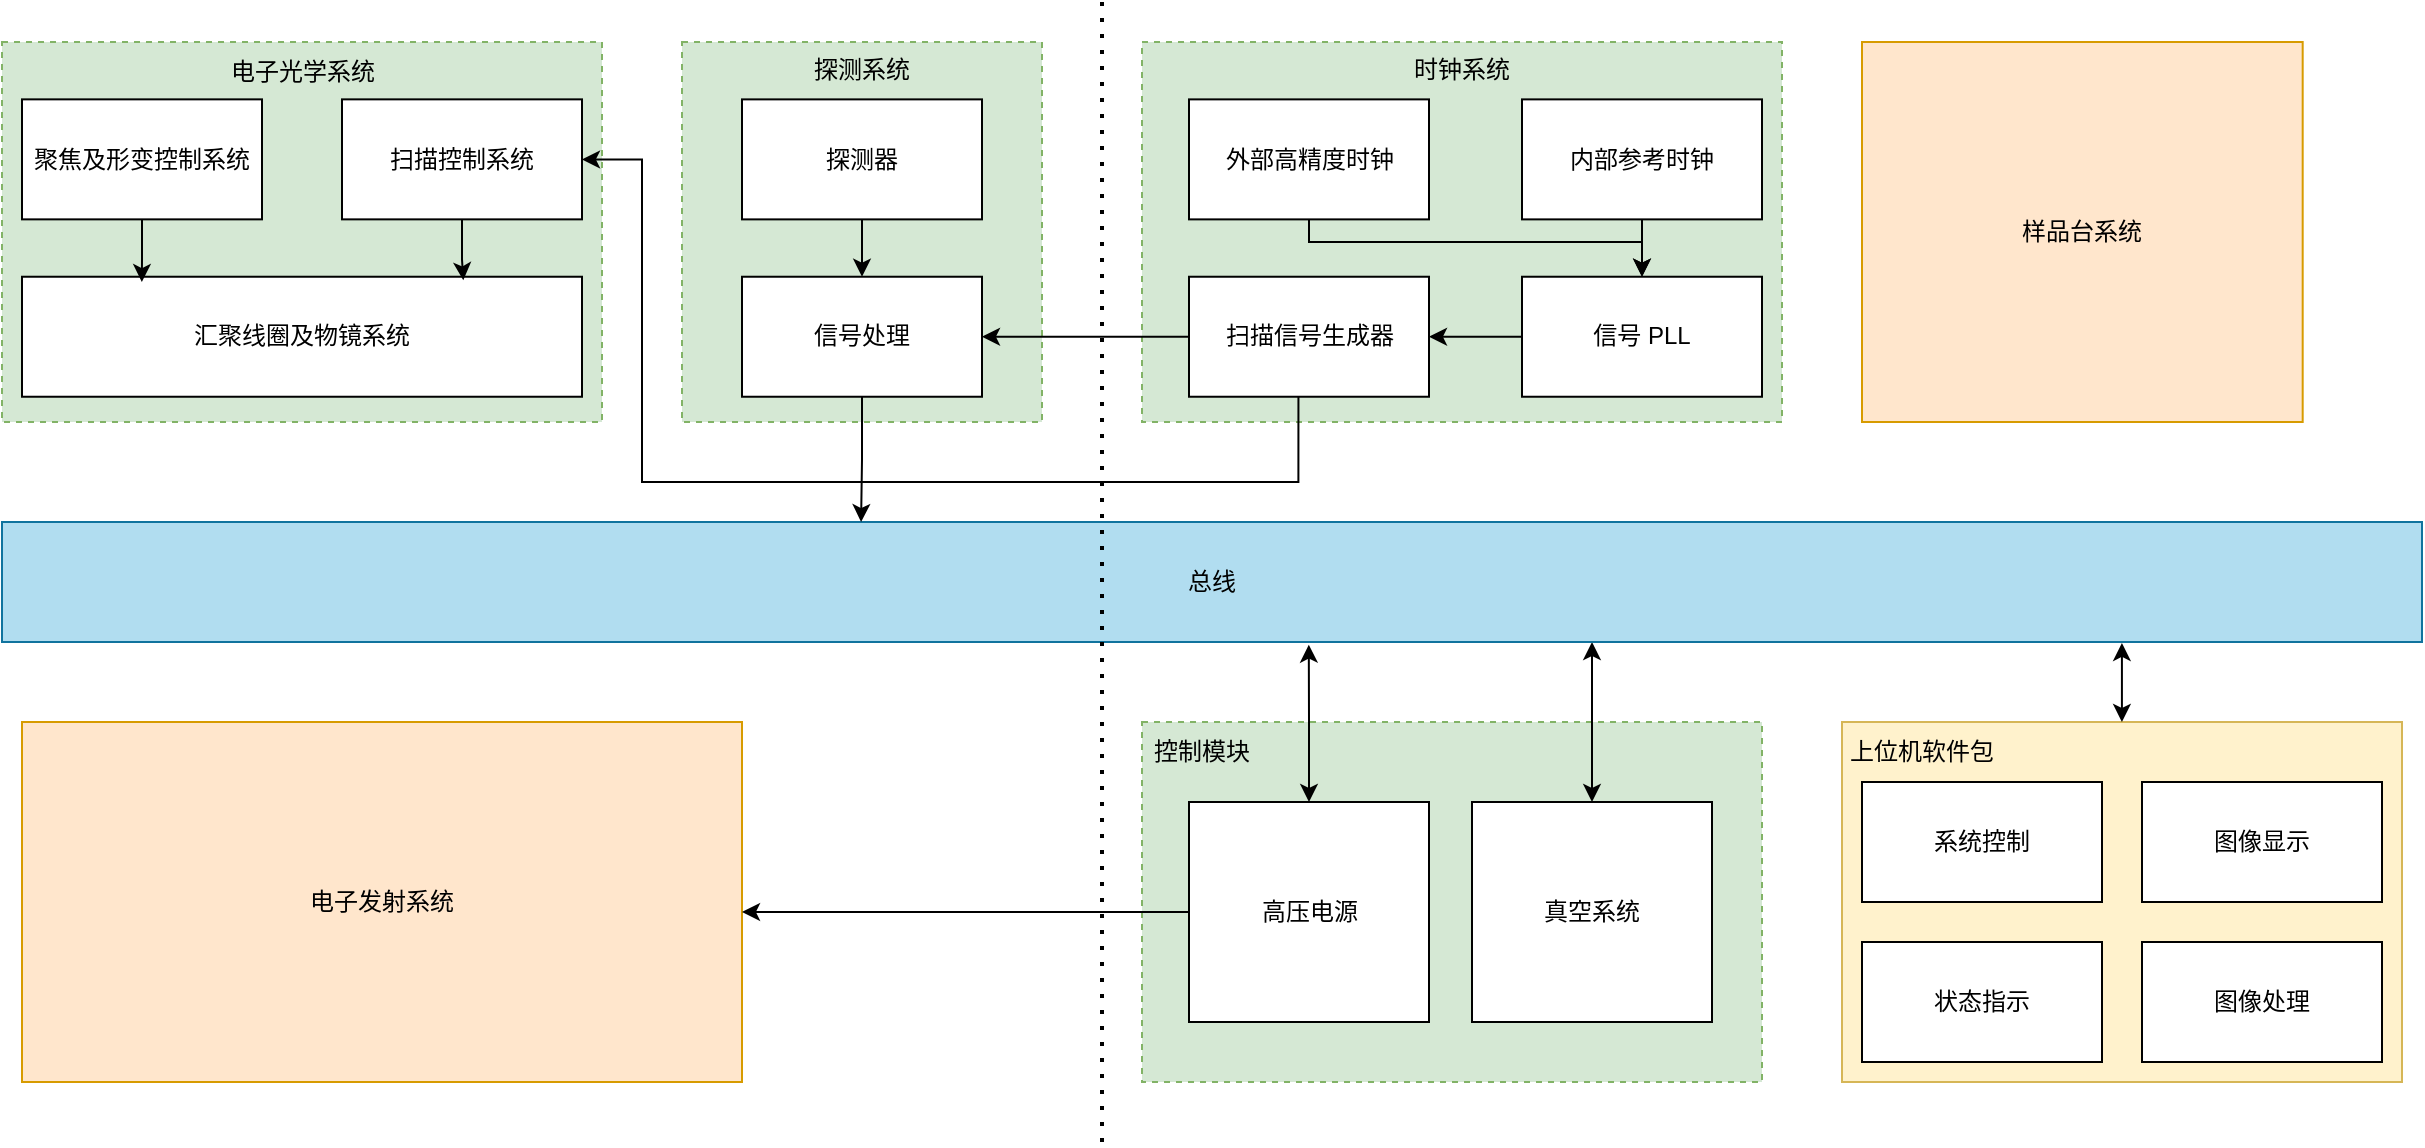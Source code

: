 <mxfile version="22.1.3" type="github">
  <diagram name="第 1 页" id="IMARKQ-kqPo8kbn4JqX1">
    <mxGraphModel dx="2267" dy="1345" grid="1" gridSize="10" guides="1" tooltips="1" connect="1" arrows="1" fold="1" page="1" pageScale="1" pageWidth="827" pageHeight="1169" math="0" shadow="0">
      <root>
        <mxCell id="0" />
        <mxCell id="1" parent="0" />
        <mxCell id="RjzEn20Wd36m9YdLc0uV-67" value="" style="rounded=0;whiteSpace=wrap;html=1;dashed=1;fillColor=#d5e8d4;strokeColor=#82b366;" vertex="1" parent="1">
          <mxGeometry x="-450" y="270" width="300" height="190" as="geometry" />
        </mxCell>
        <mxCell id="RjzEn20Wd36m9YdLc0uV-6" value="" style="rounded=0;whiteSpace=wrap;html=1;dashed=1;fillColor=#d5e8d4;strokeColor=#82b366;" vertex="1" parent="1">
          <mxGeometry x="120" y="610" width="310" height="180" as="geometry" />
        </mxCell>
        <mxCell id="RjzEn20Wd36m9YdLc0uV-21" value="" style="rounded=0;whiteSpace=wrap;html=1;fillColor=#d5e8d4;dashed=1;strokeColor=#82b366;" vertex="1" parent="1">
          <mxGeometry x="-110" y="270" width="180" height="190" as="geometry" />
        </mxCell>
        <mxCell id="RjzEn20Wd36m9YdLc0uV-23" value="" style="rounded=0;whiteSpace=wrap;html=1;fillColor=#d5e8d4;dashed=1;strokeColor=#82b366;" vertex="1" parent="1">
          <mxGeometry x="120" y="270" width="320" height="190" as="geometry" />
        </mxCell>
        <mxCell id="RjzEn20Wd36m9YdLc0uV-88" style="edgeStyle=orthogonalEdgeStyle;rounded=0;orthogonalLoop=1;jettySize=auto;html=1;entryX=0.5;entryY=0;entryDx=0;entryDy=0;startArrow=classic;startFill=1;" edge="1" parent="1" source="RjzEn20Wd36m9YdLc0uV-1" target="RjzEn20Wd36m9YdLc0uV-4">
          <mxGeometry relative="1" as="geometry">
            <Array as="points">
              <mxPoint x="345" y="620" />
              <mxPoint x="345" y="620" />
            </Array>
          </mxGeometry>
        </mxCell>
        <mxCell id="RjzEn20Wd36m9YdLc0uV-1" value="总线" style="rounded=0;whiteSpace=wrap;html=1;fillColor=#b1ddf0;strokeColor=#10739e;" vertex="1" parent="1">
          <mxGeometry x="-450" y="510" width="1210" height="60" as="geometry" />
        </mxCell>
        <mxCell id="SuL22iRkv_WuwSVr_0GP-13" style="edgeStyle=orthogonalEdgeStyle;rounded=0;orthogonalLoop=1;jettySize=auto;html=1;entryX=0.456;entryY=0.97;entryDx=0;entryDy=0;entryPerimeter=0;startArrow=classic;startFill=1;endArrow=none;endFill=0;" edge="1" parent="1" source="RjzEn20Wd36m9YdLc0uV-2" target="RjzEn20Wd36m9YdLc0uV-26">
          <mxGeometry relative="1" as="geometry">
            <mxPoint x="200" y="490" as="targetPoint" />
            <Array as="points">
              <mxPoint x="-130" y="329" />
              <mxPoint x="-130" y="490" />
              <mxPoint x="198" y="490" />
            </Array>
          </mxGeometry>
        </mxCell>
        <mxCell id="RjzEn20Wd36m9YdLc0uV-2" value="扫描控制系统" style="rounded=0;whiteSpace=wrap;html=1;" vertex="1" parent="1">
          <mxGeometry x="-280" y="298.68" width="120" height="60" as="geometry" />
        </mxCell>
        <mxCell id="RjzEn20Wd36m9YdLc0uV-3" value="高压电源" style="rounded=0;whiteSpace=wrap;html=1;" vertex="1" parent="1">
          <mxGeometry x="143.5" y="650" width="120" height="110" as="geometry" />
        </mxCell>
        <mxCell id="RjzEn20Wd36m9YdLc0uV-4" value="真空系统" style="rounded=0;whiteSpace=wrap;html=1;" vertex="1" parent="1">
          <mxGeometry x="285" y="650" width="120" height="110" as="geometry" />
        </mxCell>
        <mxCell id="RjzEn20Wd36m9YdLc0uV-5" value="样品台系统&lt;br&gt;" style="rounded=0;whiteSpace=wrap;html=1;fillColor=#ffe6cc;strokeColor=#d79b00;" vertex="1" parent="1">
          <mxGeometry x="480" y="270" width="220.34" height="190" as="geometry" />
        </mxCell>
        <mxCell id="RjzEn20Wd36m9YdLc0uV-7" value="控制模块" style="text;html=1;strokeColor=none;fillColor=none;align=center;verticalAlign=middle;whiteSpace=wrap;rounded=0;" vertex="1" parent="1">
          <mxGeometry x="120" y="610" width="60" height="30" as="geometry" />
        </mxCell>
        <mxCell id="RjzEn20Wd36m9YdLc0uV-65" style="edgeStyle=orthogonalEdgeStyle;rounded=0;orthogonalLoop=1;jettySize=auto;html=1;" edge="1" parent="1" source="RjzEn20Wd36m9YdLc0uV-14" target="RjzEn20Wd36m9YdLc0uV-26">
          <mxGeometry relative="1" as="geometry" />
        </mxCell>
        <mxCell id="RjzEn20Wd36m9YdLc0uV-14" value="信号 PLL" style="rounded=0;whiteSpace=wrap;html=1;" vertex="1" parent="1">
          <mxGeometry x="310" y="387.37" width="120" height="60" as="geometry" />
        </mxCell>
        <mxCell id="SuL22iRkv_WuwSVr_0GP-4" style="edgeStyle=orthogonalEdgeStyle;rounded=0;orthogonalLoop=1;jettySize=auto;html=1;entryX=0.5;entryY=0;entryDx=0;entryDy=0;" edge="1" parent="1" source="RjzEn20Wd36m9YdLc0uV-15" target="RjzEn20Wd36m9YdLc0uV-14">
          <mxGeometry relative="1" as="geometry" />
        </mxCell>
        <mxCell id="RjzEn20Wd36m9YdLc0uV-15" value="内部参考时钟" style="rounded=0;whiteSpace=wrap;html=1;" vertex="1" parent="1">
          <mxGeometry x="310" y="298.69" width="120" height="60" as="geometry" />
        </mxCell>
        <mxCell id="SuL22iRkv_WuwSVr_0GP-3" style="edgeStyle=orthogonalEdgeStyle;rounded=0;orthogonalLoop=1;jettySize=auto;html=1;entryX=0.5;entryY=0;entryDx=0;entryDy=0;" edge="1" parent="1" source="RjzEn20Wd36m9YdLc0uV-16" target="RjzEn20Wd36m9YdLc0uV-14">
          <mxGeometry relative="1" as="geometry">
            <Array as="points">
              <mxPoint x="203" y="370" />
              <mxPoint x="370" y="370" />
            </Array>
          </mxGeometry>
        </mxCell>
        <mxCell id="RjzEn20Wd36m9YdLc0uV-16" value="外部高精度时钟" style="rounded=0;whiteSpace=wrap;html=1;" vertex="1" parent="1">
          <mxGeometry x="143.5" y="298.69" width="120" height="60" as="geometry" />
        </mxCell>
        <mxCell id="RjzEn20Wd36m9YdLc0uV-22" value="探测系统" style="text;html=1;strokeColor=none;fillColor=none;align=center;verticalAlign=middle;whiteSpace=wrap;rounded=0;" vertex="1" parent="1">
          <mxGeometry x="-50" y="268.68" width="60" height="30" as="geometry" />
        </mxCell>
        <mxCell id="RjzEn20Wd36m9YdLc0uV-24" value="时钟系统" style="text;html=1;strokeColor=none;fillColor=none;align=center;verticalAlign=middle;whiteSpace=wrap;rounded=0;" vertex="1" parent="1">
          <mxGeometry x="250" y="268.69" width="60" height="30" as="geometry" />
        </mxCell>
        <mxCell id="RjzEn20Wd36m9YdLc0uV-25" value="信号处理" style="rounded=0;whiteSpace=wrap;html=1;" vertex="1" parent="1">
          <mxGeometry x="-80" y="387.37" width="120" height="60" as="geometry" />
        </mxCell>
        <mxCell id="RjzEn20Wd36m9YdLc0uV-78" style="edgeStyle=orthogonalEdgeStyle;rounded=0;orthogonalLoop=1;jettySize=auto;html=1;entryX=1;entryY=0.5;entryDx=0;entryDy=0;" edge="1" parent="1" source="RjzEn20Wd36m9YdLc0uV-26" target="RjzEn20Wd36m9YdLc0uV-25">
          <mxGeometry relative="1" as="geometry" />
        </mxCell>
        <mxCell id="RjzEn20Wd36m9YdLc0uV-26" value="扫描信号生成器" style="rounded=0;whiteSpace=wrap;html=1;" vertex="1" parent="1">
          <mxGeometry x="143.5" y="387.37" width="120" height="60" as="geometry" />
        </mxCell>
        <mxCell id="SuL22iRkv_WuwSVr_0GP-8" style="edgeStyle=orthogonalEdgeStyle;rounded=0;orthogonalLoop=1;jettySize=auto;html=1;entryX=0.5;entryY=0;entryDx=0;entryDy=0;" edge="1" parent="1" source="RjzEn20Wd36m9YdLc0uV-28" target="RjzEn20Wd36m9YdLc0uV-25">
          <mxGeometry relative="1" as="geometry" />
        </mxCell>
        <mxCell id="RjzEn20Wd36m9YdLc0uV-28" value="探测器" style="rounded=0;whiteSpace=wrap;html=1;" vertex="1" parent="1">
          <mxGeometry x="-80" y="298.69" width="120" height="60" as="geometry" />
        </mxCell>
        <mxCell id="RjzEn20Wd36m9YdLc0uV-39" value="" style="rounded=0;whiteSpace=wrap;html=1;fillColor=#fff2cc;strokeColor=#d6b656;" vertex="1" parent="1">
          <mxGeometry x="470" y="610" width="280" height="180" as="geometry" />
        </mxCell>
        <mxCell id="RjzEn20Wd36m9YdLc0uV-40" value="系统控制" style="rounded=0;whiteSpace=wrap;html=1;" vertex="1" parent="1">
          <mxGeometry x="480" y="640" width="120" height="60" as="geometry" />
        </mxCell>
        <mxCell id="RjzEn20Wd36m9YdLc0uV-41" value="图像显示" style="rounded=0;whiteSpace=wrap;html=1;" vertex="1" parent="1">
          <mxGeometry x="620" y="640" width="120" height="60" as="geometry" />
        </mxCell>
        <mxCell id="RjzEn20Wd36m9YdLc0uV-42" value="状态指示" style="rounded=0;whiteSpace=wrap;html=1;" vertex="1" parent="1">
          <mxGeometry x="480" y="720" width="120" height="60" as="geometry" />
        </mxCell>
        <mxCell id="RjzEn20Wd36m9YdLc0uV-43" value="图像处理" style="rounded=0;whiteSpace=wrap;html=1;" vertex="1" parent="1">
          <mxGeometry x="620" y="720" width="120" height="60" as="geometry" />
        </mxCell>
        <mxCell id="RjzEn20Wd36m9YdLc0uV-45" value="上位机软件包" style="text;html=1;strokeColor=none;fillColor=none;align=center;verticalAlign=middle;whiteSpace=wrap;rounded=0;" vertex="1" parent="1">
          <mxGeometry x="470" y="610" width="80" height="30" as="geometry" />
        </mxCell>
        <mxCell id="RjzEn20Wd36m9YdLc0uV-51" value="汇聚线圈及物镜系统" style="rounded=0;whiteSpace=wrap;html=1;" vertex="1" parent="1">
          <mxGeometry x="-440" y="387.37" width="280" height="60" as="geometry" />
        </mxCell>
        <mxCell id="RjzEn20Wd36m9YdLc0uV-52" value="聚焦及形变控制系统" style="rounded=0;whiteSpace=wrap;html=1;" vertex="1" parent="1">
          <mxGeometry x="-440" y="298.68" width="120" height="60" as="geometry" />
        </mxCell>
        <mxCell id="RjzEn20Wd36m9YdLc0uV-68" value="电子光学系统" style="text;html=1;strokeColor=none;fillColor=none;align=center;verticalAlign=middle;whiteSpace=wrap;rounded=0;" vertex="1" parent="1">
          <mxGeometry x="-337.5" y="270" width="75" height="30" as="geometry" />
        </mxCell>
        <mxCell id="RjzEn20Wd36m9YdLc0uV-69" value="电子发射系统" style="rounded=0;whiteSpace=wrap;html=1;fillColor=#ffe6cc;strokeColor=#d79b00;" vertex="1" parent="1">
          <mxGeometry x="-440" y="610" width="360" height="180" as="geometry" />
        </mxCell>
        <mxCell id="RjzEn20Wd36m9YdLc0uV-71" value="" style="endArrow=none;dashed=1;html=1;dashPattern=1 3;strokeWidth=2;rounded=0;" edge="1" parent="1">
          <mxGeometry width="50" height="50" relative="1" as="geometry">
            <mxPoint x="100" y="820" as="sourcePoint" />
            <mxPoint x="100" y="250" as="targetPoint" />
          </mxGeometry>
        </mxCell>
        <mxCell id="RjzEn20Wd36m9YdLc0uV-86" style="edgeStyle=orthogonalEdgeStyle;rounded=0;orthogonalLoop=1;jettySize=auto;html=1;" edge="1" parent="1" source="RjzEn20Wd36m9YdLc0uV-3" target="RjzEn20Wd36m9YdLc0uV-69">
          <mxGeometry relative="1" as="geometry">
            <Array as="points">
              <mxPoint x="30" y="705" />
              <mxPoint x="30" y="705" />
            </Array>
          </mxGeometry>
        </mxCell>
        <mxCell id="SuL22iRkv_WuwSVr_0GP-11" style="edgeStyle=orthogonalEdgeStyle;rounded=0;orthogonalLoop=1;jettySize=auto;html=1;entryX=0.788;entryY=0.03;entryDx=0;entryDy=0;entryPerimeter=0;" edge="1" parent="1" source="RjzEn20Wd36m9YdLc0uV-2" target="RjzEn20Wd36m9YdLc0uV-51">
          <mxGeometry relative="1" as="geometry" />
        </mxCell>
        <mxCell id="SuL22iRkv_WuwSVr_0GP-12" style="edgeStyle=orthogonalEdgeStyle;rounded=0;orthogonalLoop=1;jettySize=auto;html=1;entryX=0.214;entryY=0.044;entryDx=0;entryDy=0;entryPerimeter=0;" edge="1" parent="1" source="RjzEn20Wd36m9YdLc0uV-52" target="RjzEn20Wd36m9YdLc0uV-51">
          <mxGeometry relative="1" as="geometry" />
        </mxCell>
        <mxCell id="SuL22iRkv_WuwSVr_0GP-15" style="edgeStyle=orthogonalEdgeStyle;rounded=0;orthogonalLoop=1;jettySize=auto;html=1;entryX=0.876;entryY=1.008;entryDx=0;entryDy=0;entryPerimeter=0;startArrow=classic;startFill=1;" edge="1" parent="1" source="RjzEn20Wd36m9YdLc0uV-39" target="RjzEn20Wd36m9YdLc0uV-1">
          <mxGeometry relative="1" as="geometry" />
        </mxCell>
        <mxCell id="SuL22iRkv_WuwSVr_0GP-19" style="edgeStyle=orthogonalEdgeStyle;rounded=0;orthogonalLoop=1;jettySize=auto;html=1;entryX=0.355;entryY=0;entryDx=0;entryDy=0;entryPerimeter=0;" edge="1" parent="1" source="RjzEn20Wd36m9YdLc0uV-25" target="RjzEn20Wd36m9YdLc0uV-1">
          <mxGeometry relative="1" as="geometry" />
        </mxCell>
        <mxCell id="SuL22iRkv_WuwSVr_0GP-20" style="edgeStyle=orthogonalEdgeStyle;rounded=0;orthogonalLoop=1;jettySize=auto;html=1;entryX=0.54;entryY=1.022;entryDx=0;entryDy=0;entryPerimeter=0;startArrow=classic;startFill=1;" edge="1" parent="1" source="RjzEn20Wd36m9YdLc0uV-3" target="RjzEn20Wd36m9YdLc0uV-1">
          <mxGeometry relative="1" as="geometry" />
        </mxCell>
      </root>
    </mxGraphModel>
  </diagram>
</mxfile>
